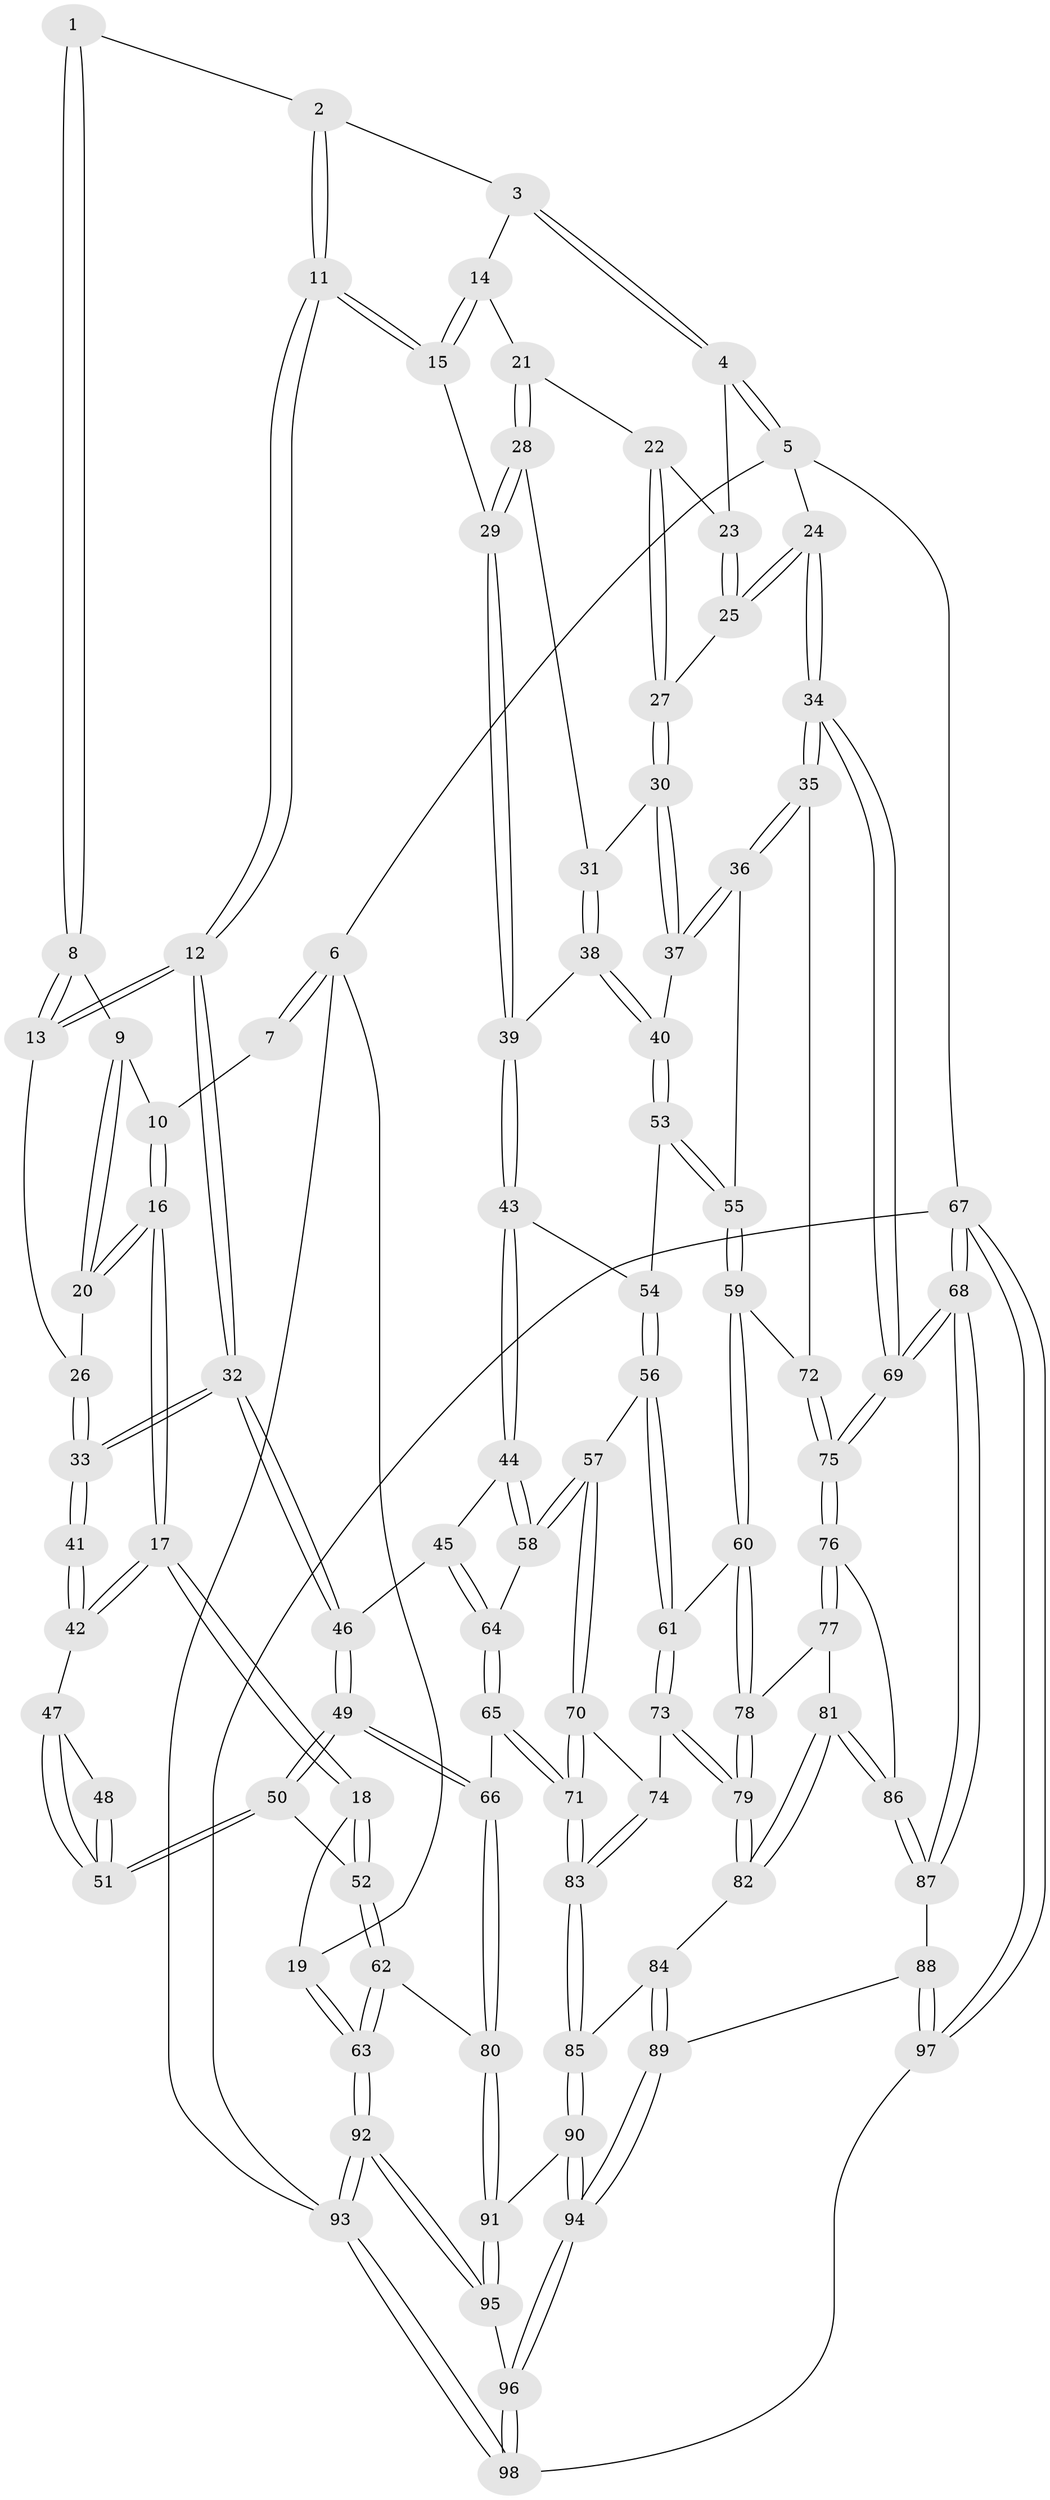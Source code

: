 // Generated by graph-tools (version 1.1) at 2025/00/03/09/25 05:00:20]
// undirected, 98 vertices, 242 edges
graph export_dot {
graph [start="1"]
  node [color=gray90,style=filled];
  1 [pos="+0.5060644741480337+0"];
  2 [pos="+0.506900107081053+0"];
  3 [pos="+0.6147657462455569+0"];
  4 [pos="+1+0"];
  5 [pos="+1+0"];
  6 [pos="+0+0"];
  7 [pos="+0.13845671105331878+0"];
  8 [pos="+0.3755101285049601+0.09589727603816596"];
  9 [pos="+0.31725711030267006+0.07655291347599309"];
  10 [pos="+0.1975463066622169+0"];
  11 [pos="+0.48335196205772696+0.19978898279055687"];
  12 [pos="+0.459807242586454+0.21701017940527897"];
  13 [pos="+0.38553821351242623+0.12090491825442316"];
  14 [pos="+0.64184734447399+0.047558758605658114"];
  15 [pos="+0.5917884618478454+0.1648506824546022"];
  16 [pos="+0.18531502024066748+0.17763569871061072"];
  17 [pos="+0.12461456339666695+0.24578133646018283"];
  18 [pos="+0.1059366185507959+0.25456826589038534"];
  19 [pos="+0+0.15395359965071967"];
  20 [pos="+0.20646500438081958+0.1731619704078147"];
  21 [pos="+0.7771252251139487+0.1322139819427187"];
  22 [pos="+0.7890245673072466+0.12723920835905764"];
  23 [pos="+0.8838751631911878+0.012801915112455426"];
  24 [pos="+1+0.20292648325961238"];
  25 [pos="+0.8982001958008924+0.1855999588974996"];
  26 [pos="+0.24522299519795546+0.1767163880478584"];
  27 [pos="+0.8722077995135455+0.20107913051095094"];
  28 [pos="+0.7724143985181408+0.14237763588926616"];
  29 [pos="+0.6660356760781093+0.2257538228777471"];
  30 [pos="+0.8666839261801941+0.22057883735698625"];
  31 [pos="+0.7876407861347211+0.2307741609976434"];
  32 [pos="+0.4495406608638622+0.24445948180909363"];
  33 [pos="+0.4212817544934042+0.24663908502209156"];
  34 [pos="+1+0.37040887454994326"];
  35 [pos="+1+0.369885492479143"];
  36 [pos="+1+0.35448710288425056"];
  37 [pos="+0.8824779720646553+0.29851570613883877"];
  38 [pos="+0.7520082632404642+0.30428840608785895"];
  39 [pos="+0.6850663239965239+0.27744532046187254"];
  40 [pos="+0.7724590791690022+0.3278046273960613"];
  41 [pos="+0.3493031429852489+0.2736770103867125"];
  42 [pos="+0.22431300560377648+0.2808922291294145"];
  43 [pos="+0.59927910792717+0.36097217745796234"];
  44 [pos="+0.5322175595335422+0.3636628593080313"];
  45 [pos="+0.5175145869490753+0.3605080200164985"];
  46 [pos="+0.4752854056557517+0.3452232061007053"];
  47 [pos="+0.2780786248338016+0.3423381636691745"];
  48 [pos="+0.33044337395078954+0.3066959652482521"];
  49 [pos="+0.3585358669643357+0.4990312208001705"];
  50 [pos="+0.33321235252908404+0.48865466556770165"];
  51 [pos="+0.3044820589115589+0.3889053193131599"];
  52 [pos="+0.14363122315098184+0.47042878867387583"];
  53 [pos="+0.7720656476334585+0.36489080069999535"];
  54 [pos="+0.6447795196960104+0.40865798888715044"];
  55 [pos="+0.7965972207077914+0.44855390278209434"];
  56 [pos="+0.6787889955979035+0.5041632236239593"];
  57 [pos="+0.6334306905997283+0.5231443825124458"];
  58 [pos="+0.5914565839288909+0.494312849908349"];
  59 [pos="+0.7870658466138297+0.4904365249340364"];
  60 [pos="+0.758989975864879+0.5105451738249515"];
  61 [pos="+0.6992953311249772+0.5087896508870238"];
  62 [pos="+0+0.6408159866983564"];
  63 [pos="+0+0.6947655193286881"];
  64 [pos="+0.5391656757030684+0.49738814311142315"];
  65 [pos="+0.4154744127682813+0.599288414337767"];
  66 [pos="+0.3962463312612261+0.5912341576260036"];
  67 [pos="+1+1"];
  68 [pos="+1+1"];
  69 [pos="+1+0.7092587543219195"];
  70 [pos="+0.6199989784896336+0.5422041979550638"];
  71 [pos="+0.4531940916737451+0.6232541368045926"];
  72 [pos="+0.8308594168531989+0.510349506378369"];
  73 [pos="+0.6706177454175325+0.6517011665391992"];
  74 [pos="+0.6381327494548089+0.650543799669595"];
  75 [pos="+1+0.6866598321047549"];
  76 [pos="+1+0.6902296024917575"];
  77 [pos="+0.8088861788727455+0.6459643552465884"];
  78 [pos="+0.7638323642293732+0.5730351339819967"];
  79 [pos="+0.6960602648618144+0.6615261374889936"];
  80 [pos="+0.26983727885423037+0.7273809197414024"];
  81 [pos="+0.7435142129512995+0.7089433119067048"];
  82 [pos="+0.7194577183316995+0.6960545296024419"];
  83 [pos="+0.5283617606311671+0.7200418177210755"];
  84 [pos="+0.6806652188996367+0.7254853605198283"];
  85 [pos="+0.5333515232084495+0.7444224837655641"];
  86 [pos="+0.7812002700840298+0.8002815120042092"];
  87 [pos="+0.7523810955947022+0.8589957386574821"];
  88 [pos="+0.7275202596588914+0.8744443253874353"];
  89 [pos="+0.6722557989061744+0.8678572515246247"];
  90 [pos="+0.5351345266338674+0.796274718954755"];
  91 [pos="+0.29074142775869277+0.8255778630908766"];
  92 [pos="+0+1"];
  93 [pos="+0+1"];
  94 [pos="+0.5681214241837859+0.8681758511239679"];
  95 [pos="+0.2828061755105738+0.8627530227095082"];
  96 [pos="+0.45865158821046487+1"];
  97 [pos="+0.7882490549882826+1"];
  98 [pos="+0.45939356475923776+1"];
  1 -- 2;
  1 -- 8;
  1 -- 8;
  2 -- 3;
  2 -- 11;
  2 -- 11;
  3 -- 4;
  3 -- 4;
  3 -- 14;
  4 -- 5;
  4 -- 5;
  4 -- 23;
  5 -- 6;
  5 -- 24;
  5 -- 67;
  6 -- 7;
  6 -- 7;
  6 -- 19;
  6 -- 93;
  7 -- 10;
  8 -- 9;
  8 -- 13;
  8 -- 13;
  9 -- 10;
  9 -- 20;
  9 -- 20;
  10 -- 16;
  10 -- 16;
  11 -- 12;
  11 -- 12;
  11 -- 15;
  11 -- 15;
  12 -- 13;
  12 -- 13;
  12 -- 32;
  12 -- 32;
  13 -- 26;
  14 -- 15;
  14 -- 15;
  14 -- 21;
  15 -- 29;
  16 -- 17;
  16 -- 17;
  16 -- 20;
  16 -- 20;
  17 -- 18;
  17 -- 18;
  17 -- 42;
  17 -- 42;
  18 -- 19;
  18 -- 52;
  18 -- 52;
  19 -- 63;
  19 -- 63;
  20 -- 26;
  21 -- 22;
  21 -- 28;
  21 -- 28;
  22 -- 23;
  22 -- 27;
  22 -- 27;
  23 -- 25;
  23 -- 25;
  24 -- 25;
  24 -- 25;
  24 -- 34;
  24 -- 34;
  25 -- 27;
  26 -- 33;
  26 -- 33;
  27 -- 30;
  27 -- 30;
  28 -- 29;
  28 -- 29;
  28 -- 31;
  29 -- 39;
  29 -- 39;
  30 -- 31;
  30 -- 37;
  30 -- 37;
  31 -- 38;
  31 -- 38;
  32 -- 33;
  32 -- 33;
  32 -- 46;
  32 -- 46;
  33 -- 41;
  33 -- 41;
  34 -- 35;
  34 -- 35;
  34 -- 69;
  34 -- 69;
  35 -- 36;
  35 -- 36;
  35 -- 72;
  36 -- 37;
  36 -- 37;
  36 -- 55;
  37 -- 40;
  38 -- 39;
  38 -- 40;
  38 -- 40;
  39 -- 43;
  39 -- 43;
  40 -- 53;
  40 -- 53;
  41 -- 42;
  41 -- 42;
  42 -- 47;
  43 -- 44;
  43 -- 44;
  43 -- 54;
  44 -- 45;
  44 -- 58;
  44 -- 58;
  45 -- 46;
  45 -- 64;
  45 -- 64;
  46 -- 49;
  46 -- 49;
  47 -- 48;
  47 -- 51;
  47 -- 51;
  48 -- 51;
  48 -- 51;
  49 -- 50;
  49 -- 50;
  49 -- 66;
  49 -- 66;
  50 -- 51;
  50 -- 51;
  50 -- 52;
  52 -- 62;
  52 -- 62;
  53 -- 54;
  53 -- 55;
  53 -- 55;
  54 -- 56;
  54 -- 56;
  55 -- 59;
  55 -- 59;
  56 -- 57;
  56 -- 61;
  56 -- 61;
  57 -- 58;
  57 -- 58;
  57 -- 70;
  57 -- 70;
  58 -- 64;
  59 -- 60;
  59 -- 60;
  59 -- 72;
  60 -- 61;
  60 -- 78;
  60 -- 78;
  61 -- 73;
  61 -- 73;
  62 -- 63;
  62 -- 63;
  62 -- 80;
  63 -- 92;
  63 -- 92;
  64 -- 65;
  64 -- 65;
  65 -- 66;
  65 -- 71;
  65 -- 71;
  66 -- 80;
  66 -- 80;
  67 -- 68;
  67 -- 68;
  67 -- 97;
  67 -- 97;
  67 -- 93;
  68 -- 69;
  68 -- 69;
  68 -- 87;
  68 -- 87;
  69 -- 75;
  69 -- 75;
  70 -- 71;
  70 -- 71;
  70 -- 74;
  71 -- 83;
  71 -- 83;
  72 -- 75;
  72 -- 75;
  73 -- 74;
  73 -- 79;
  73 -- 79;
  74 -- 83;
  74 -- 83;
  75 -- 76;
  75 -- 76;
  76 -- 77;
  76 -- 77;
  76 -- 86;
  77 -- 78;
  77 -- 81;
  78 -- 79;
  78 -- 79;
  79 -- 82;
  79 -- 82;
  80 -- 91;
  80 -- 91;
  81 -- 82;
  81 -- 82;
  81 -- 86;
  81 -- 86;
  82 -- 84;
  83 -- 85;
  83 -- 85;
  84 -- 85;
  84 -- 89;
  84 -- 89;
  85 -- 90;
  85 -- 90;
  86 -- 87;
  86 -- 87;
  87 -- 88;
  88 -- 89;
  88 -- 97;
  88 -- 97;
  89 -- 94;
  89 -- 94;
  90 -- 91;
  90 -- 94;
  90 -- 94;
  91 -- 95;
  91 -- 95;
  92 -- 93;
  92 -- 93;
  92 -- 95;
  92 -- 95;
  93 -- 98;
  93 -- 98;
  94 -- 96;
  94 -- 96;
  95 -- 96;
  96 -- 98;
  96 -- 98;
  97 -- 98;
}

